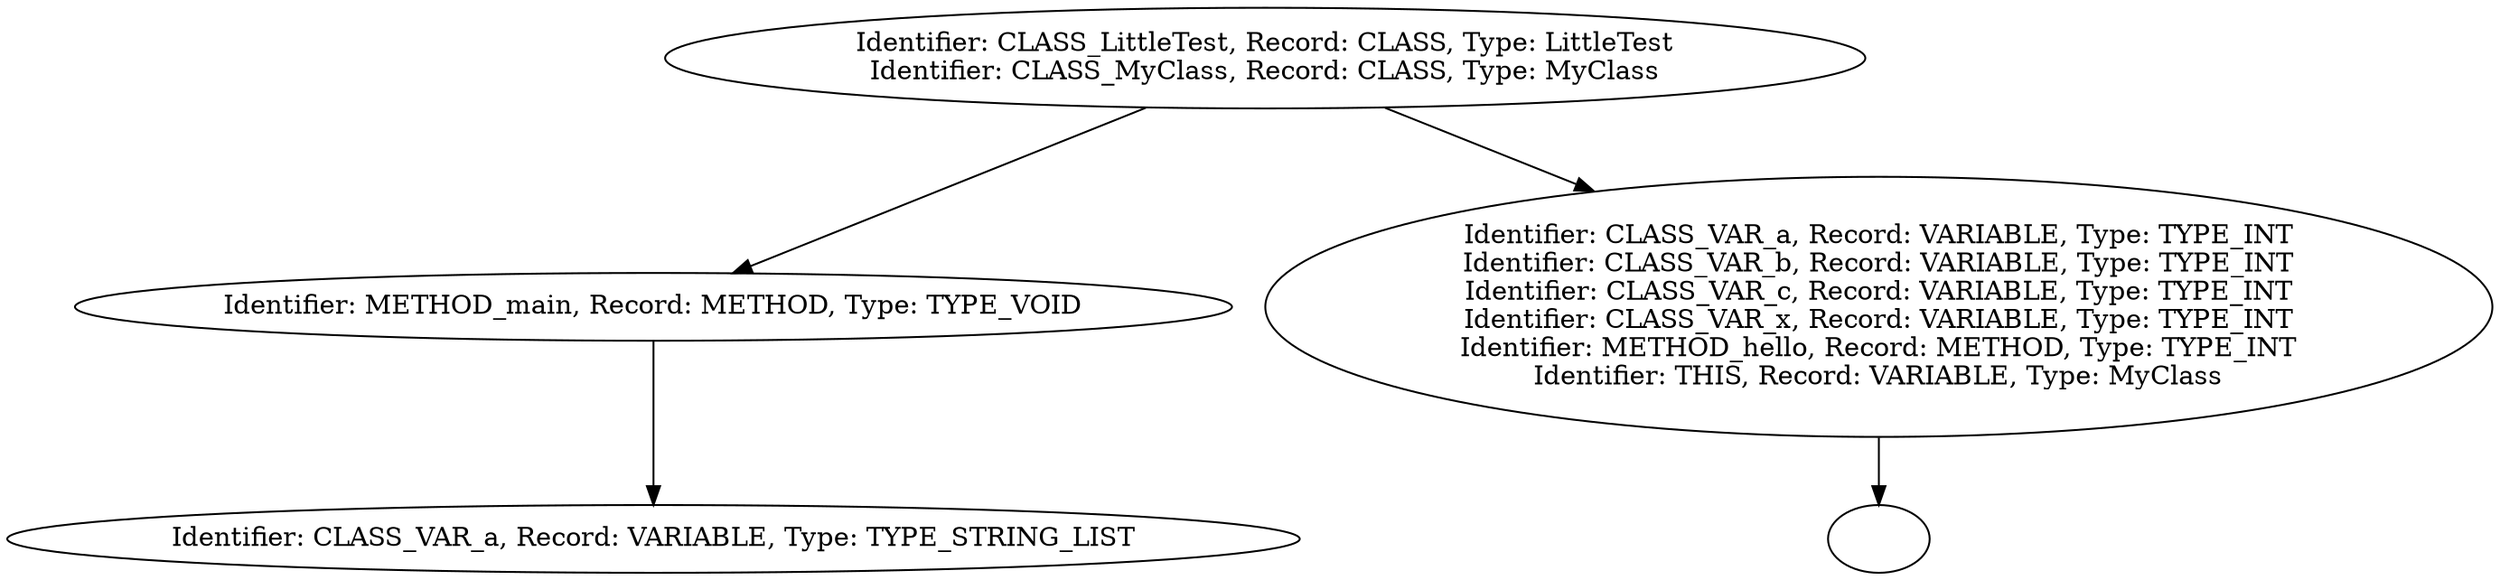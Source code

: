 digraph {
n0 [label="Identifier: CLASS_LittleTest, Record: CLASS, Type: LittleTest\nIdentifier: CLASS_MyClass, Record: CLASS, Type: MyClass\n"];
n1 [label="Identifier: METHOD_main, Record: METHOD, Type: TYPE_VOID\n"];
n2 [label="Identifier: CLASS_VAR_a, Record: VARIABLE, Type: TYPE_STRING_LIST\n"];
n1 -> n2
n0 -> n1
n3 [label="Identifier: CLASS_VAR_a, Record: VARIABLE, Type: TYPE_INT\nIdentifier: CLASS_VAR_b, Record: VARIABLE, Type: TYPE_INT\nIdentifier: CLASS_VAR_c, Record: VARIABLE, Type: TYPE_INT\nIdentifier: CLASS_VAR_x, Record: VARIABLE, Type: TYPE_INT\nIdentifier: METHOD_hello, Record: METHOD, Type: TYPE_INT\nIdentifier: THIS, Record: VARIABLE, Type: MyClass\n"];
n4 [label=""];
n3 -> n4
n0 -> n3
}

